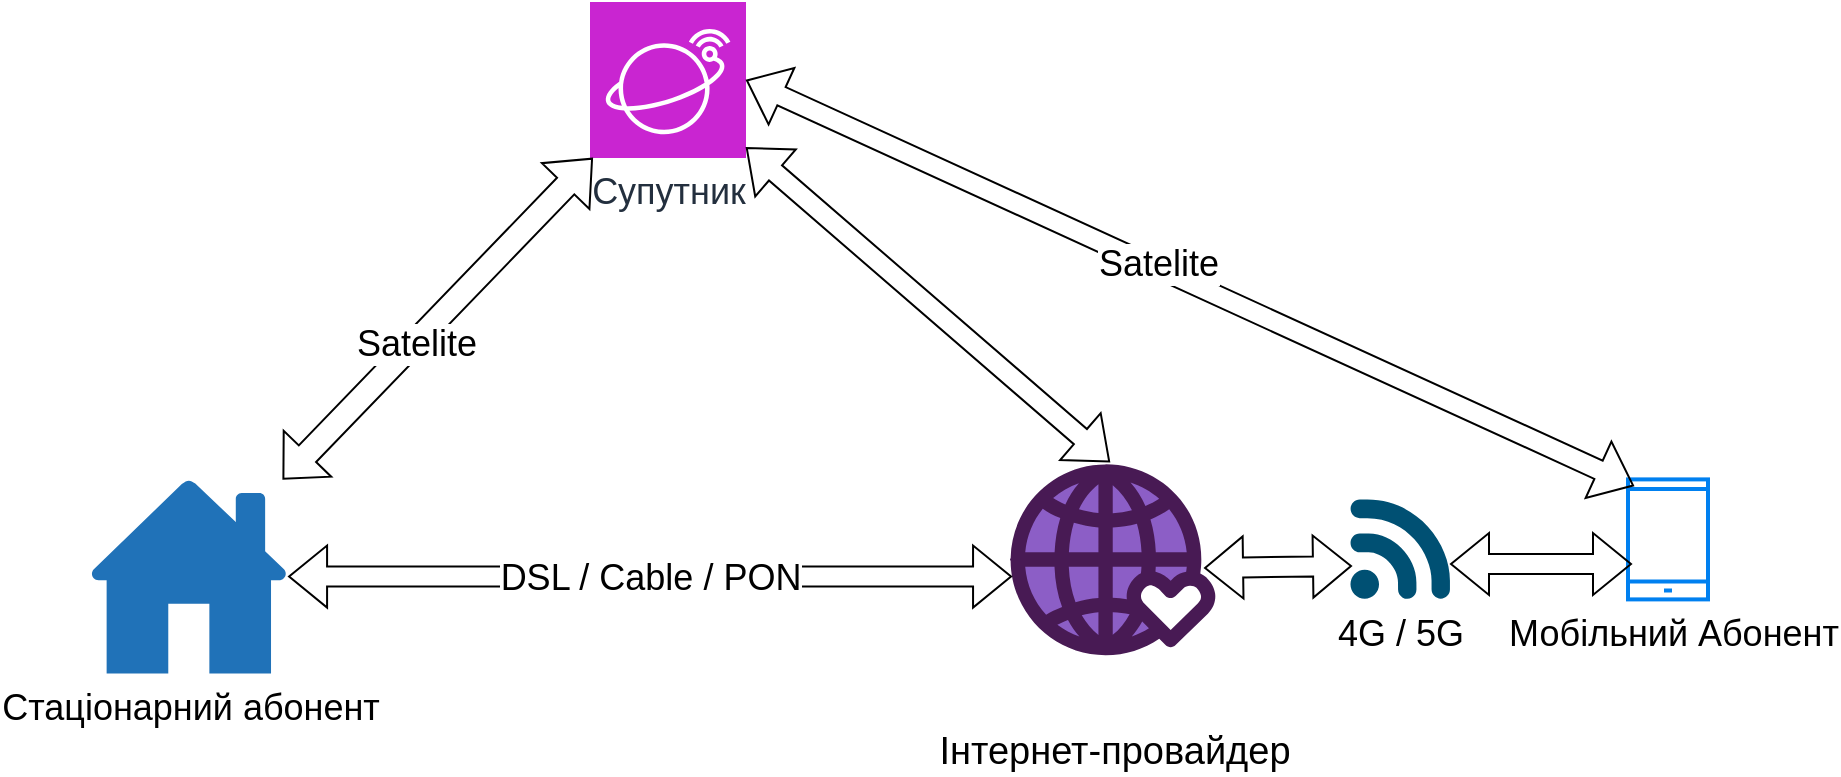 <mxfile version="26.2.2">
  <diagram name="Page-1" id="30T3Ff48kpaxMRQt7fGV">
    <mxGraphModel dx="2054" dy="1205" grid="1" gridSize="10" guides="1" tooltips="1" connect="1" arrows="1" fold="1" page="1" pageScale="1" pageWidth="1169" pageHeight="827" math="0" shadow="0">
      <root>
        <mxCell id="0" />
        <mxCell id="1" parent="0" />
        <mxCell id="yeyxSy335-s-lC_vbxr7-1" value="&lt;font style=&quot;font-size: 19px;&quot;&gt;Інтернет-провайдер&lt;/font&gt;" style="verticalLabelPosition=bottom;aspect=fixed;html=1;shape=mxgraph.salesforce.non_profit;" vertex="1" parent="1">
          <mxGeometry x="820" y="251" width="103.01" height="95.8" as="geometry" />
        </mxCell>
        <mxCell id="yeyxSy335-s-lC_vbxr7-2" value="&lt;font style=&quot;font-size: 18px;&quot;&gt;Стаціонарний абонент&lt;/font&gt;" style="sketch=0;pointerEvents=1;shadow=0;dashed=0;html=1;strokeColor=none;labelPosition=center;verticalLabelPosition=bottom;verticalAlign=top;outlineConnect=0;align=center;shape=mxgraph.office.concepts.home;fillColor=#2072B8;" vertex="1" parent="1">
          <mxGeometry x="360" y="258.7" width="99.04" height="97.1" as="geometry" />
        </mxCell>
        <mxCell id="yeyxSy335-s-lC_vbxr7-3" value="" style="shape=flexArrow;endArrow=classic;startArrow=classic;html=1;rounded=0;entryX=0.01;entryY=0.588;entryDx=0;entryDy=0;entryPerimeter=0;" edge="1" parent="1" source="yeyxSy335-s-lC_vbxr7-2" target="yeyxSy335-s-lC_vbxr7-1">
          <mxGeometry width="100" height="100" relative="1" as="geometry">
            <mxPoint x="490" y="330" as="sourcePoint" />
            <mxPoint x="590" y="230" as="targetPoint" />
          </mxGeometry>
        </mxCell>
        <mxCell id="yeyxSy335-s-lC_vbxr7-4" value="DSL / Cable / PON" style="edgeLabel;html=1;align=center;verticalAlign=middle;resizable=0;points=[];fontSize=18;" vertex="1" connectable="0" parent="yeyxSy335-s-lC_vbxr7-3">
          <mxGeometry x="-0.276" y="-4" relative="1" as="geometry">
            <mxPoint x="50" y="-4" as="offset" />
          </mxGeometry>
        </mxCell>
        <mxCell id="yeyxSy335-s-lC_vbxr7-5" value="&lt;font style=&quot;font-size: 18px;&quot;&gt;Супутник&lt;/font&gt;" style="sketch=0;points=[[0,0,0],[0.25,0,0],[0.5,0,0],[0.75,0,0],[1,0,0],[0,1,0],[0.25,1,0],[0.5,1,0],[0.75,1,0],[1,1,0],[0,0.25,0],[0,0.5,0],[0,0.75,0],[1,0.25,0],[1,0.5,0],[1,0.75,0]];outlineConnect=0;fontColor=#232F3E;fillColor=#C925D1;strokeColor=#ffffff;dashed=0;verticalLabelPosition=bottom;verticalAlign=top;align=center;html=1;fontSize=12;fontStyle=0;aspect=fixed;shape=mxgraph.aws4.resourceIcon;resIcon=mxgraph.aws4.satellite;" vertex="1" parent="1">
          <mxGeometry x="610" y="20" width="78" height="78" as="geometry" />
        </mxCell>
        <mxCell id="yeyxSy335-s-lC_vbxr7-7" value="" style="shape=flexArrow;endArrow=classic;startArrow=classic;html=1;rounded=0;exitX=0.485;exitY=-0.012;exitDx=0;exitDy=0;exitPerimeter=0;" edge="1" parent="1" source="yeyxSy335-s-lC_vbxr7-1" target="yeyxSy335-s-lC_vbxr7-5">
          <mxGeometry width="100" height="100" relative="1" as="geometry">
            <mxPoint x="960" y="310" as="sourcePoint" />
            <mxPoint x="1060" y="210" as="targetPoint" />
          </mxGeometry>
        </mxCell>
        <mxCell id="yeyxSy335-s-lC_vbxr7-8" value="" style="shape=flexArrow;endArrow=classic;startArrow=classic;html=1;rounded=0;width=12;startSize=5.44;" edge="1" parent="1" source="yeyxSy335-s-lC_vbxr7-2" target="yeyxSy335-s-lC_vbxr7-5">
          <mxGeometry width="100" height="100" relative="1" as="geometry">
            <mxPoint x="450" y="200" as="sourcePoint" />
            <mxPoint x="550" y="100" as="targetPoint" />
          </mxGeometry>
        </mxCell>
        <mxCell id="yeyxSy335-s-lC_vbxr7-13" value="Satelite" style="edgeLabel;html=1;align=center;verticalAlign=middle;resizable=0;points=[];fontSize=18;" vertex="1" connectable="0" parent="yeyxSy335-s-lC_vbxr7-8">
          <mxGeometry x="-0.149" relative="1" as="geometry">
            <mxPoint as="offset" />
          </mxGeometry>
        </mxCell>
        <mxCell id="yeyxSy335-s-lC_vbxr7-9" value="&amp;nbsp;Мобільний Абонент" style="html=1;verticalLabelPosition=bottom;align=center;labelBackgroundColor=#ffffff;verticalAlign=top;strokeWidth=2;strokeColor=#0080F0;shadow=0;dashed=0;shape=mxgraph.ios7.icons.smartphone;fontSize=18;" vertex="1" parent="1">
          <mxGeometry x="1129" y="258.7" width="40" height="60" as="geometry" />
        </mxCell>
        <mxCell id="yeyxSy335-s-lC_vbxr7-10" value="" style="shape=flexArrow;endArrow=classic;startArrow=classic;html=1;rounded=0;exitX=1;exitY=0.646;exitDx=0;exitDy=0;exitPerimeter=0;entryX=0.05;entryY=0.705;entryDx=0;entryDy=0;entryPerimeter=0;" edge="1" parent="1" source="yeyxSy335-s-lC_vbxr7-14" target="yeyxSy335-s-lC_vbxr7-9">
          <mxGeometry width="100" height="100" relative="1" as="geometry">
            <mxPoint x="960" y="310" as="sourcePoint" />
            <mxPoint x="1060" y="210" as="targetPoint" />
          </mxGeometry>
        </mxCell>
        <mxCell id="yeyxSy335-s-lC_vbxr7-11" value="" style="shape=flexArrow;endArrow=classic;startArrow=classic;html=1;rounded=0;exitX=1;exitY=0.5;exitDx=0;exitDy=0;exitPerimeter=0;entryX=0.075;entryY=0.055;entryDx=0;entryDy=0;entryPerimeter=0;" edge="1" parent="1" source="yeyxSy335-s-lC_vbxr7-5" target="yeyxSy335-s-lC_vbxr7-9">
          <mxGeometry width="100" height="100" relative="1" as="geometry">
            <mxPoint x="940" y="210" as="sourcePoint" />
            <mxPoint x="1040" y="110" as="targetPoint" />
          </mxGeometry>
        </mxCell>
        <mxCell id="yeyxSy335-s-lC_vbxr7-12" value="Satelite" style="edgeLabel;html=1;align=center;verticalAlign=middle;resizable=0;points=[];fontSize=18;" vertex="1" connectable="0" parent="yeyxSy335-s-lC_vbxr7-11">
          <mxGeometry x="-0.078" y="2" relative="1" as="geometry">
            <mxPoint as="offset" />
          </mxGeometry>
        </mxCell>
        <mxCell id="yeyxSy335-s-lC_vbxr7-15" value="" style="shape=flexArrow;endArrow=classic;startArrow=classic;html=1;rounded=0;exitX=0.942;exitY=0.543;exitDx=0;exitDy=0;exitPerimeter=0;entryX=0.02;entryY=0.666;entryDx=0;entryDy=0;entryPerimeter=0;" edge="1" parent="1" source="yeyxSy335-s-lC_vbxr7-1" target="yeyxSy335-s-lC_vbxr7-14">
          <mxGeometry width="100" height="100" relative="1" as="geometry">
            <mxPoint x="917" y="303" as="sourcePoint" />
            <mxPoint x="1131" y="301" as="targetPoint" />
          </mxGeometry>
        </mxCell>
        <mxCell id="yeyxSy335-s-lC_vbxr7-14" value="4G / 5G" style="points=[[0.005,0.09,0],[0.08,0,0],[0.76,0.25,0],[1,0.92,0],[0.91,0.995,0],[0.57,0.995,0],[0.045,0.955,0],[0.005,0.43,0]];verticalLabelPosition=bottom;sketch=0;html=1;verticalAlign=top;aspect=fixed;align=center;pointerEvents=1;shape=mxgraph.cisco19.3g_4g_indicator;fillColor=#005073;strokeColor=none;fontSize=18;" vertex="1" parent="1">
          <mxGeometry x="990" y="268.7" width="50" height="50" as="geometry" />
        </mxCell>
      </root>
    </mxGraphModel>
  </diagram>
</mxfile>

